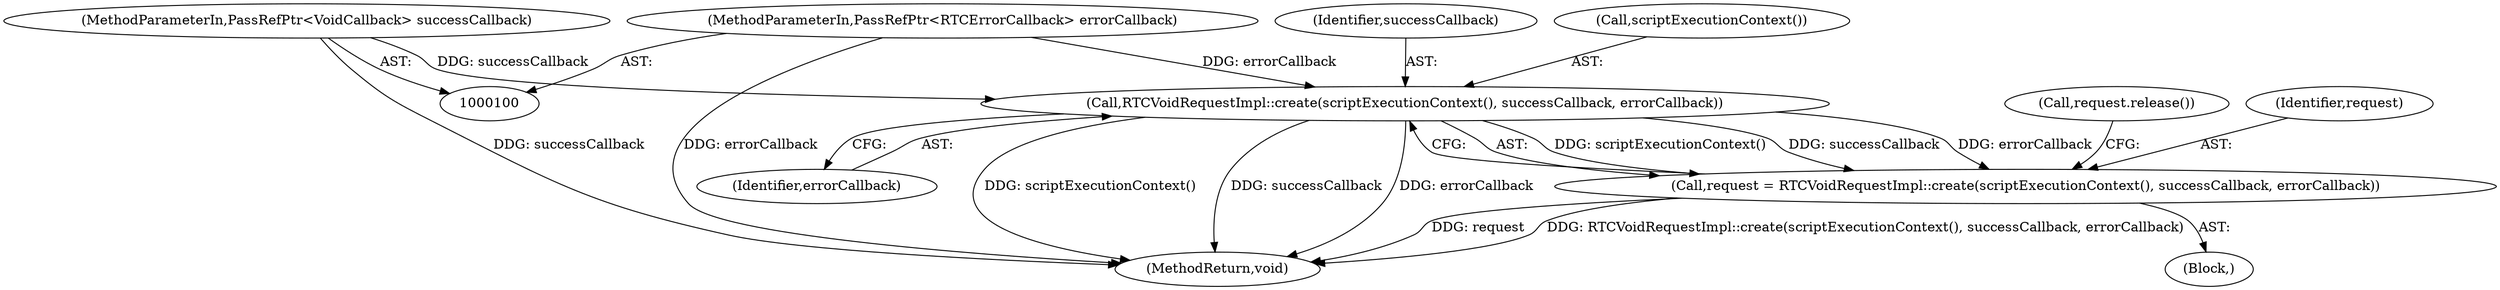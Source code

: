 digraph "1_Chrome_ab5e55ff333def909d025ac45da9ffa0d88a63f2_2@API" {
"1000134" [label="(Call,RTCVoidRequestImpl::create(scriptExecutionContext(), successCallback, errorCallback))"];
"1000102" [label="(MethodParameterIn,PassRefPtr<VoidCallback> successCallback)"];
"1000103" [label="(MethodParameterIn,PassRefPtr<RTCErrorCallback> errorCallback)"];
"1000132" [label="(Call,request = RTCVoidRequestImpl::create(scriptExecutionContext(), successCallback, errorCallback))"];
"1000137" [label="(Identifier,errorCallback)"];
"1000136" [label="(Identifier,successCallback)"];
"1000134" [label="(Call,RTCVoidRequestImpl::create(scriptExecutionContext(), successCallback, errorCallback))"];
"1000139" [label="(Call,request.release())"];
"1000103" [label="(MethodParameterIn,PassRefPtr<RTCErrorCallback> errorCallback)"];
"1000102" [label="(MethodParameterIn,PassRefPtr<VoidCallback> successCallback)"];
"1000133" [label="(Identifier,request)"];
"1000141" [label="(MethodReturn,void)"];
"1000132" [label="(Call,request = RTCVoidRequestImpl::create(scriptExecutionContext(), successCallback, errorCallback))"];
"1000135" [label="(Call,scriptExecutionContext())"];
"1000105" [label="(Block,)"];
"1000134" -> "1000132"  [label="AST: "];
"1000134" -> "1000137"  [label="CFG: "];
"1000135" -> "1000134"  [label="AST: "];
"1000136" -> "1000134"  [label="AST: "];
"1000137" -> "1000134"  [label="AST: "];
"1000132" -> "1000134"  [label="CFG: "];
"1000134" -> "1000141"  [label="DDG: scriptExecutionContext()"];
"1000134" -> "1000141"  [label="DDG: successCallback"];
"1000134" -> "1000141"  [label="DDG: errorCallback"];
"1000134" -> "1000132"  [label="DDG: scriptExecutionContext()"];
"1000134" -> "1000132"  [label="DDG: successCallback"];
"1000134" -> "1000132"  [label="DDG: errorCallback"];
"1000102" -> "1000134"  [label="DDG: successCallback"];
"1000103" -> "1000134"  [label="DDG: errorCallback"];
"1000102" -> "1000100"  [label="AST: "];
"1000102" -> "1000141"  [label="DDG: successCallback"];
"1000103" -> "1000100"  [label="AST: "];
"1000103" -> "1000141"  [label="DDG: errorCallback"];
"1000132" -> "1000105"  [label="AST: "];
"1000133" -> "1000132"  [label="AST: "];
"1000139" -> "1000132"  [label="CFG: "];
"1000132" -> "1000141"  [label="DDG: RTCVoidRequestImpl::create(scriptExecutionContext(), successCallback, errorCallback)"];
"1000132" -> "1000141"  [label="DDG: request"];
}
